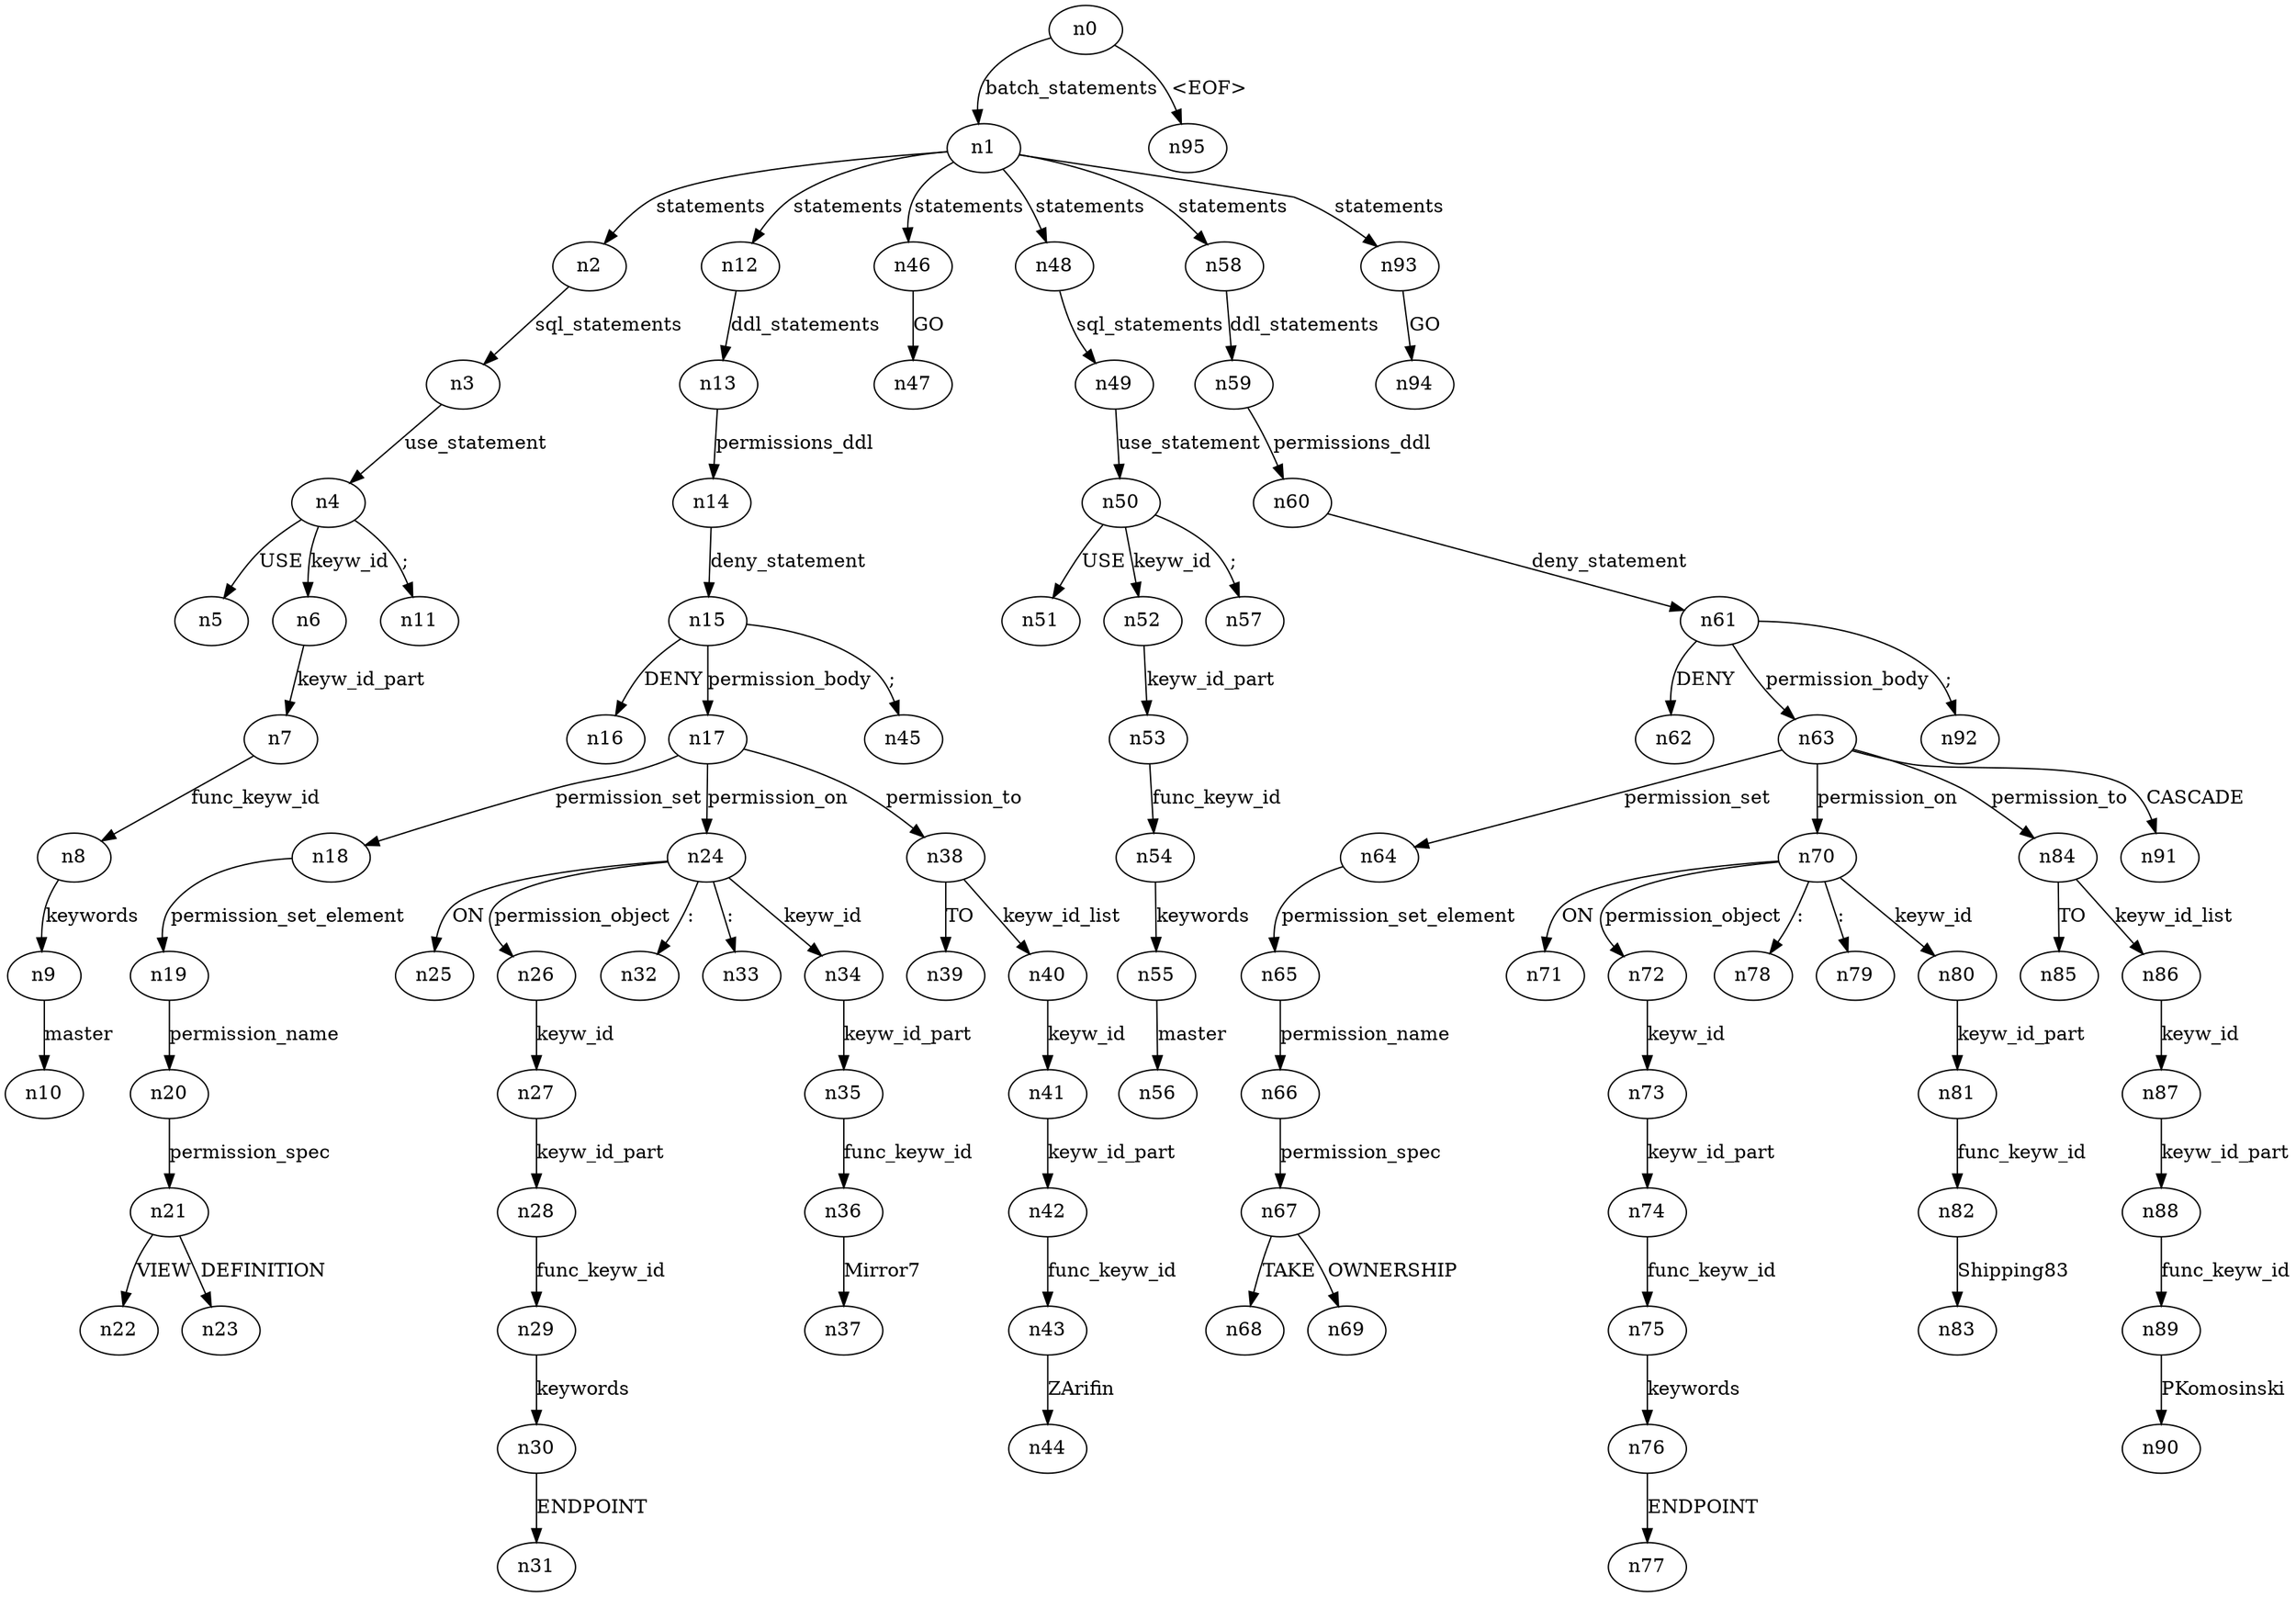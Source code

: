 digraph ParseTree {
  n0 -> n1 [label="batch_statements"];
  n1 -> n2 [label="statements"];
  n2 -> n3 [label="sql_statements"];
  n3 -> n4 [label="use_statement"];
  n4 -> n5 [label="USE"];
  n4 -> n6 [label="keyw_id"];
  n6 -> n7 [label="keyw_id_part"];
  n7 -> n8 [label="func_keyw_id"];
  n8 -> n9 [label="keywords"];
  n9 -> n10 [label="master"];
  n4 -> n11 [label=";"];
  n1 -> n12 [label="statements"];
  n12 -> n13 [label="ddl_statements"];
  n13 -> n14 [label="permissions_ddl"];
  n14 -> n15 [label="deny_statement"];
  n15 -> n16 [label="DENY"];
  n15 -> n17 [label="permission_body"];
  n17 -> n18 [label="permission_set"];
  n18 -> n19 [label="permission_set_element"];
  n19 -> n20 [label="permission_name"];
  n20 -> n21 [label="permission_spec"];
  n21 -> n22 [label="VIEW"];
  n21 -> n23 [label="DEFINITION"];
  n17 -> n24 [label="permission_on"];
  n24 -> n25 [label="ON"];
  n24 -> n26 [label="permission_object"];
  n26 -> n27 [label="keyw_id"];
  n27 -> n28 [label="keyw_id_part"];
  n28 -> n29 [label="func_keyw_id"];
  n29 -> n30 [label="keywords"];
  n30 -> n31 [label="ENDPOINT"];
  n24 -> n32 [label=":"];
  n24 -> n33 [label=":"];
  n24 -> n34 [label="keyw_id"];
  n34 -> n35 [label="keyw_id_part"];
  n35 -> n36 [label="func_keyw_id"];
  n36 -> n37 [label="Mirror7"];
  n17 -> n38 [label="permission_to"];
  n38 -> n39 [label="TO"];
  n38 -> n40 [label="keyw_id_list"];
  n40 -> n41 [label="keyw_id"];
  n41 -> n42 [label="keyw_id_part"];
  n42 -> n43 [label="func_keyw_id"];
  n43 -> n44 [label="ZArifin"];
  n15 -> n45 [label=";"];
  n1 -> n46 [label="statements"];
  n46 -> n47 [label="GO"];
  n1 -> n48 [label="statements"];
  n48 -> n49 [label="sql_statements"];
  n49 -> n50 [label="use_statement"];
  n50 -> n51 [label="USE"];
  n50 -> n52 [label="keyw_id"];
  n52 -> n53 [label="keyw_id_part"];
  n53 -> n54 [label="func_keyw_id"];
  n54 -> n55 [label="keywords"];
  n55 -> n56 [label="master"];
  n50 -> n57 [label=";"];
  n1 -> n58 [label="statements"];
  n58 -> n59 [label="ddl_statements"];
  n59 -> n60 [label="permissions_ddl"];
  n60 -> n61 [label="deny_statement"];
  n61 -> n62 [label="DENY"];
  n61 -> n63 [label="permission_body"];
  n63 -> n64 [label="permission_set"];
  n64 -> n65 [label="permission_set_element"];
  n65 -> n66 [label="permission_name"];
  n66 -> n67 [label="permission_spec"];
  n67 -> n68 [label="TAKE"];
  n67 -> n69 [label="OWNERSHIP"];
  n63 -> n70 [label="permission_on"];
  n70 -> n71 [label="ON"];
  n70 -> n72 [label="permission_object"];
  n72 -> n73 [label="keyw_id"];
  n73 -> n74 [label="keyw_id_part"];
  n74 -> n75 [label="func_keyw_id"];
  n75 -> n76 [label="keywords"];
  n76 -> n77 [label="ENDPOINT"];
  n70 -> n78 [label=":"];
  n70 -> n79 [label=":"];
  n70 -> n80 [label="keyw_id"];
  n80 -> n81 [label="keyw_id_part"];
  n81 -> n82 [label="func_keyw_id"];
  n82 -> n83 [label="Shipping83"];
  n63 -> n84 [label="permission_to"];
  n84 -> n85 [label="TO"];
  n84 -> n86 [label="keyw_id_list"];
  n86 -> n87 [label="keyw_id"];
  n87 -> n88 [label="keyw_id_part"];
  n88 -> n89 [label="func_keyw_id"];
  n89 -> n90 [label="PKomosinski"];
  n63 -> n91 [label="CASCADE"];
  n61 -> n92 [label=";"];
  n1 -> n93 [label="statements"];
  n93 -> n94 [label="GO"];
  n0 -> n95 [label="<EOF>"];
}